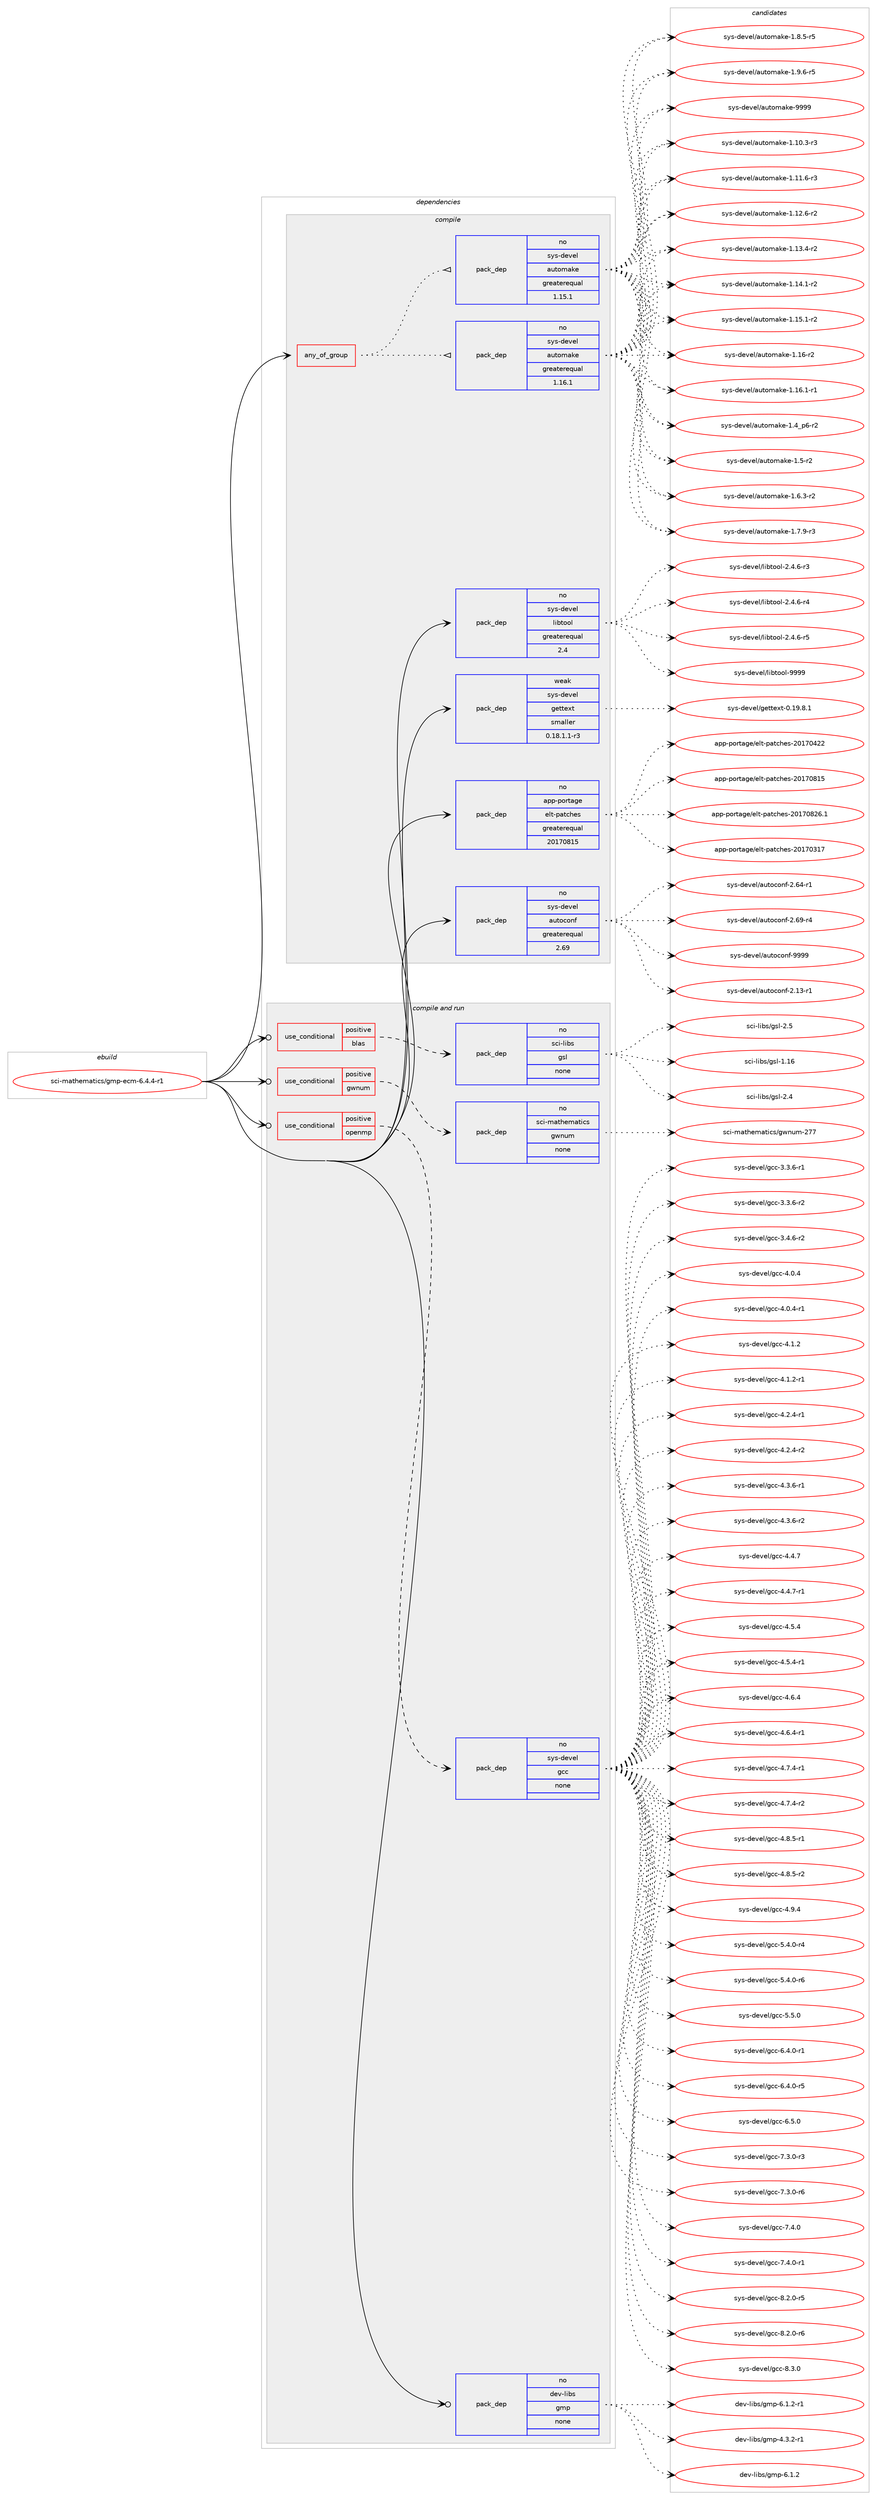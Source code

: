 digraph prolog {

# *************
# Graph options
# *************

newrank=true;
concentrate=true;
compound=true;
graph [rankdir=LR,fontname=Helvetica,fontsize=10,ranksep=1.5];#, ranksep=2.5, nodesep=0.2];
edge  [arrowhead=vee];
node  [fontname=Helvetica,fontsize=10];

# **********
# The ebuild
# **********

subgraph cluster_leftcol {
color=gray;
rank=same;
label=<<i>ebuild</i>>;
id [label="sci-mathematics/gmp-ecm-6.4.4-r1", color=red, width=4, href="../sci-mathematics/gmp-ecm-6.4.4-r1.svg"];
}

# ****************
# The dependencies
# ****************

subgraph cluster_midcol {
color=gray;
label=<<i>dependencies</i>>;
subgraph cluster_compile {
fillcolor="#eeeeee";
style=filled;
label=<<i>compile</i>>;
subgraph any26985 {
dependency1698249 [label=<<TABLE BORDER="0" CELLBORDER="1" CELLSPACING="0" CELLPADDING="4"><TR><TD CELLPADDING="10">any_of_group</TD></TR></TABLE>>, shape=none, color=red];subgraph pack1215891 {
dependency1698250 [label=<<TABLE BORDER="0" CELLBORDER="1" CELLSPACING="0" CELLPADDING="4" WIDTH="220"><TR><TD ROWSPAN="6" CELLPADDING="30">pack_dep</TD></TR><TR><TD WIDTH="110">no</TD></TR><TR><TD>sys-devel</TD></TR><TR><TD>automake</TD></TR><TR><TD>greaterequal</TD></TR><TR><TD>1.16.1</TD></TR></TABLE>>, shape=none, color=blue];
}
dependency1698249:e -> dependency1698250:w [weight=20,style="dotted",arrowhead="oinv"];
subgraph pack1215892 {
dependency1698251 [label=<<TABLE BORDER="0" CELLBORDER="1" CELLSPACING="0" CELLPADDING="4" WIDTH="220"><TR><TD ROWSPAN="6" CELLPADDING="30">pack_dep</TD></TR><TR><TD WIDTH="110">no</TD></TR><TR><TD>sys-devel</TD></TR><TR><TD>automake</TD></TR><TR><TD>greaterequal</TD></TR><TR><TD>1.15.1</TD></TR></TABLE>>, shape=none, color=blue];
}
dependency1698249:e -> dependency1698251:w [weight=20,style="dotted",arrowhead="oinv"];
}
id:e -> dependency1698249:w [weight=20,style="solid",arrowhead="vee"];
subgraph pack1215893 {
dependency1698252 [label=<<TABLE BORDER="0" CELLBORDER="1" CELLSPACING="0" CELLPADDING="4" WIDTH="220"><TR><TD ROWSPAN="6" CELLPADDING="30">pack_dep</TD></TR><TR><TD WIDTH="110">no</TD></TR><TR><TD>app-portage</TD></TR><TR><TD>elt-patches</TD></TR><TR><TD>greaterequal</TD></TR><TR><TD>20170815</TD></TR></TABLE>>, shape=none, color=blue];
}
id:e -> dependency1698252:w [weight=20,style="solid",arrowhead="vee"];
subgraph pack1215894 {
dependency1698253 [label=<<TABLE BORDER="0" CELLBORDER="1" CELLSPACING="0" CELLPADDING="4" WIDTH="220"><TR><TD ROWSPAN="6" CELLPADDING="30">pack_dep</TD></TR><TR><TD WIDTH="110">no</TD></TR><TR><TD>sys-devel</TD></TR><TR><TD>autoconf</TD></TR><TR><TD>greaterequal</TD></TR><TR><TD>2.69</TD></TR></TABLE>>, shape=none, color=blue];
}
id:e -> dependency1698253:w [weight=20,style="solid",arrowhead="vee"];
subgraph pack1215895 {
dependency1698254 [label=<<TABLE BORDER="0" CELLBORDER="1" CELLSPACING="0" CELLPADDING="4" WIDTH="220"><TR><TD ROWSPAN="6" CELLPADDING="30">pack_dep</TD></TR><TR><TD WIDTH="110">no</TD></TR><TR><TD>sys-devel</TD></TR><TR><TD>libtool</TD></TR><TR><TD>greaterequal</TD></TR><TR><TD>2.4</TD></TR></TABLE>>, shape=none, color=blue];
}
id:e -> dependency1698254:w [weight=20,style="solid",arrowhead="vee"];
subgraph pack1215896 {
dependency1698255 [label=<<TABLE BORDER="0" CELLBORDER="1" CELLSPACING="0" CELLPADDING="4" WIDTH="220"><TR><TD ROWSPAN="6" CELLPADDING="30">pack_dep</TD></TR><TR><TD WIDTH="110">weak</TD></TR><TR><TD>sys-devel</TD></TR><TR><TD>gettext</TD></TR><TR><TD>smaller</TD></TR><TR><TD>0.18.1.1-r3</TD></TR></TABLE>>, shape=none, color=blue];
}
id:e -> dependency1698255:w [weight=20,style="solid",arrowhead="vee"];
}
subgraph cluster_compileandrun {
fillcolor="#eeeeee";
style=filled;
label=<<i>compile and run</i>>;
subgraph cond454521 {
dependency1698256 [label=<<TABLE BORDER="0" CELLBORDER="1" CELLSPACING="0" CELLPADDING="4"><TR><TD ROWSPAN="3" CELLPADDING="10">use_conditional</TD></TR><TR><TD>positive</TD></TR><TR><TD>blas</TD></TR></TABLE>>, shape=none, color=red];
subgraph pack1215897 {
dependency1698257 [label=<<TABLE BORDER="0" CELLBORDER="1" CELLSPACING="0" CELLPADDING="4" WIDTH="220"><TR><TD ROWSPAN="6" CELLPADDING="30">pack_dep</TD></TR><TR><TD WIDTH="110">no</TD></TR><TR><TD>sci-libs</TD></TR><TR><TD>gsl</TD></TR><TR><TD>none</TD></TR><TR><TD></TD></TR></TABLE>>, shape=none, color=blue];
}
dependency1698256:e -> dependency1698257:w [weight=20,style="dashed",arrowhead="vee"];
}
id:e -> dependency1698256:w [weight=20,style="solid",arrowhead="odotvee"];
subgraph cond454522 {
dependency1698258 [label=<<TABLE BORDER="0" CELLBORDER="1" CELLSPACING="0" CELLPADDING="4"><TR><TD ROWSPAN="3" CELLPADDING="10">use_conditional</TD></TR><TR><TD>positive</TD></TR><TR><TD>gwnum</TD></TR></TABLE>>, shape=none, color=red];
subgraph pack1215898 {
dependency1698259 [label=<<TABLE BORDER="0" CELLBORDER="1" CELLSPACING="0" CELLPADDING="4" WIDTH="220"><TR><TD ROWSPAN="6" CELLPADDING="30">pack_dep</TD></TR><TR><TD WIDTH="110">no</TD></TR><TR><TD>sci-mathematics</TD></TR><TR><TD>gwnum</TD></TR><TR><TD>none</TD></TR><TR><TD></TD></TR></TABLE>>, shape=none, color=blue];
}
dependency1698258:e -> dependency1698259:w [weight=20,style="dashed",arrowhead="vee"];
}
id:e -> dependency1698258:w [weight=20,style="solid",arrowhead="odotvee"];
subgraph cond454523 {
dependency1698260 [label=<<TABLE BORDER="0" CELLBORDER="1" CELLSPACING="0" CELLPADDING="4"><TR><TD ROWSPAN="3" CELLPADDING="10">use_conditional</TD></TR><TR><TD>positive</TD></TR><TR><TD>openmp</TD></TR></TABLE>>, shape=none, color=red];
subgraph pack1215899 {
dependency1698261 [label=<<TABLE BORDER="0" CELLBORDER="1" CELLSPACING="0" CELLPADDING="4" WIDTH="220"><TR><TD ROWSPAN="6" CELLPADDING="30">pack_dep</TD></TR><TR><TD WIDTH="110">no</TD></TR><TR><TD>sys-devel</TD></TR><TR><TD>gcc</TD></TR><TR><TD>none</TD></TR><TR><TD></TD></TR></TABLE>>, shape=none, color=blue];
}
dependency1698260:e -> dependency1698261:w [weight=20,style="dashed",arrowhead="vee"];
}
id:e -> dependency1698260:w [weight=20,style="solid",arrowhead="odotvee"];
subgraph pack1215900 {
dependency1698262 [label=<<TABLE BORDER="0" CELLBORDER="1" CELLSPACING="0" CELLPADDING="4" WIDTH="220"><TR><TD ROWSPAN="6" CELLPADDING="30">pack_dep</TD></TR><TR><TD WIDTH="110">no</TD></TR><TR><TD>dev-libs</TD></TR><TR><TD>gmp</TD></TR><TR><TD>none</TD></TR><TR><TD></TD></TR></TABLE>>, shape=none, color=blue];
}
id:e -> dependency1698262:w [weight=20,style="solid",arrowhead="odotvee"];
}
subgraph cluster_run {
fillcolor="#eeeeee";
style=filled;
label=<<i>run</i>>;
}
}

# **************
# The candidates
# **************

subgraph cluster_choices {
rank=same;
color=gray;
label=<<i>candidates</i>>;

subgraph choice1215891 {
color=black;
nodesep=1;
choice11512111545100101118101108479711711611110997107101454946494846514511451 [label="sys-devel/automake-1.10.3-r3", color=red, width=4,href="../sys-devel/automake-1.10.3-r3.svg"];
choice11512111545100101118101108479711711611110997107101454946494946544511451 [label="sys-devel/automake-1.11.6-r3", color=red, width=4,href="../sys-devel/automake-1.11.6-r3.svg"];
choice11512111545100101118101108479711711611110997107101454946495046544511450 [label="sys-devel/automake-1.12.6-r2", color=red, width=4,href="../sys-devel/automake-1.12.6-r2.svg"];
choice11512111545100101118101108479711711611110997107101454946495146524511450 [label="sys-devel/automake-1.13.4-r2", color=red, width=4,href="../sys-devel/automake-1.13.4-r2.svg"];
choice11512111545100101118101108479711711611110997107101454946495246494511450 [label="sys-devel/automake-1.14.1-r2", color=red, width=4,href="../sys-devel/automake-1.14.1-r2.svg"];
choice11512111545100101118101108479711711611110997107101454946495346494511450 [label="sys-devel/automake-1.15.1-r2", color=red, width=4,href="../sys-devel/automake-1.15.1-r2.svg"];
choice1151211154510010111810110847971171161111099710710145494649544511450 [label="sys-devel/automake-1.16-r2", color=red, width=4,href="../sys-devel/automake-1.16-r2.svg"];
choice11512111545100101118101108479711711611110997107101454946495446494511449 [label="sys-devel/automake-1.16.1-r1", color=red, width=4,href="../sys-devel/automake-1.16.1-r1.svg"];
choice115121115451001011181011084797117116111109971071014549465295112544511450 [label="sys-devel/automake-1.4_p6-r2", color=red, width=4,href="../sys-devel/automake-1.4_p6-r2.svg"];
choice11512111545100101118101108479711711611110997107101454946534511450 [label="sys-devel/automake-1.5-r2", color=red, width=4,href="../sys-devel/automake-1.5-r2.svg"];
choice115121115451001011181011084797117116111109971071014549465446514511450 [label="sys-devel/automake-1.6.3-r2", color=red, width=4,href="../sys-devel/automake-1.6.3-r2.svg"];
choice115121115451001011181011084797117116111109971071014549465546574511451 [label="sys-devel/automake-1.7.9-r3", color=red, width=4,href="../sys-devel/automake-1.7.9-r3.svg"];
choice115121115451001011181011084797117116111109971071014549465646534511453 [label="sys-devel/automake-1.8.5-r5", color=red, width=4,href="../sys-devel/automake-1.8.5-r5.svg"];
choice115121115451001011181011084797117116111109971071014549465746544511453 [label="sys-devel/automake-1.9.6-r5", color=red, width=4,href="../sys-devel/automake-1.9.6-r5.svg"];
choice115121115451001011181011084797117116111109971071014557575757 [label="sys-devel/automake-9999", color=red, width=4,href="../sys-devel/automake-9999.svg"];
dependency1698250:e -> choice11512111545100101118101108479711711611110997107101454946494846514511451:w [style=dotted,weight="100"];
dependency1698250:e -> choice11512111545100101118101108479711711611110997107101454946494946544511451:w [style=dotted,weight="100"];
dependency1698250:e -> choice11512111545100101118101108479711711611110997107101454946495046544511450:w [style=dotted,weight="100"];
dependency1698250:e -> choice11512111545100101118101108479711711611110997107101454946495146524511450:w [style=dotted,weight="100"];
dependency1698250:e -> choice11512111545100101118101108479711711611110997107101454946495246494511450:w [style=dotted,weight="100"];
dependency1698250:e -> choice11512111545100101118101108479711711611110997107101454946495346494511450:w [style=dotted,weight="100"];
dependency1698250:e -> choice1151211154510010111810110847971171161111099710710145494649544511450:w [style=dotted,weight="100"];
dependency1698250:e -> choice11512111545100101118101108479711711611110997107101454946495446494511449:w [style=dotted,weight="100"];
dependency1698250:e -> choice115121115451001011181011084797117116111109971071014549465295112544511450:w [style=dotted,weight="100"];
dependency1698250:e -> choice11512111545100101118101108479711711611110997107101454946534511450:w [style=dotted,weight="100"];
dependency1698250:e -> choice115121115451001011181011084797117116111109971071014549465446514511450:w [style=dotted,weight="100"];
dependency1698250:e -> choice115121115451001011181011084797117116111109971071014549465546574511451:w [style=dotted,weight="100"];
dependency1698250:e -> choice115121115451001011181011084797117116111109971071014549465646534511453:w [style=dotted,weight="100"];
dependency1698250:e -> choice115121115451001011181011084797117116111109971071014549465746544511453:w [style=dotted,weight="100"];
dependency1698250:e -> choice115121115451001011181011084797117116111109971071014557575757:w [style=dotted,weight="100"];
}
subgraph choice1215892 {
color=black;
nodesep=1;
choice11512111545100101118101108479711711611110997107101454946494846514511451 [label="sys-devel/automake-1.10.3-r3", color=red, width=4,href="../sys-devel/automake-1.10.3-r3.svg"];
choice11512111545100101118101108479711711611110997107101454946494946544511451 [label="sys-devel/automake-1.11.6-r3", color=red, width=4,href="../sys-devel/automake-1.11.6-r3.svg"];
choice11512111545100101118101108479711711611110997107101454946495046544511450 [label="sys-devel/automake-1.12.6-r2", color=red, width=4,href="../sys-devel/automake-1.12.6-r2.svg"];
choice11512111545100101118101108479711711611110997107101454946495146524511450 [label="sys-devel/automake-1.13.4-r2", color=red, width=4,href="../sys-devel/automake-1.13.4-r2.svg"];
choice11512111545100101118101108479711711611110997107101454946495246494511450 [label="sys-devel/automake-1.14.1-r2", color=red, width=4,href="../sys-devel/automake-1.14.1-r2.svg"];
choice11512111545100101118101108479711711611110997107101454946495346494511450 [label="sys-devel/automake-1.15.1-r2", color=red, width=4,href="../sys-devel/automake-1.15.1-r2.svg"];
choice1151211154510010111810110847971171161111099710710145494649544511450 [label="sys-devel/automake-1.16-r2", color=red, width=4,href="../sys-devel/automake-1.16-r2.svg"];
choice11512111545100101118101108479711711611110997107101454946495446494511449 [label="sys-devel/automake-1.16.1-r1", color=red, width=4,href="../sys-devel/automake-1.16.1-r1.svg"];
choice115121115451001011181011084797117116111109971071014549465295112544511450 [label="sys-devel/automake-1.4_p6-r2", color=red, width=4,href="../sys-devel/automake-1.4_p6-r2.svg"];
choice11512111545100101118101108479711711611110997107101454946534511450 [label="sys-devel/automake-1.5-r2", color=red, width=4,href="../sys-devel/automake-1.5-r2.svg"];
choice115121115451001011181011084797117116111109971071014549465446514511450 [label="sys-devel/automake-1.6.3-r2", color=red, width=4,href="../sys-devel/automake-1.6.3-r2.svg"];
choice115121115451001011181011084797117116111109971071014549465546574511451 [label="sys-devel/automake-1.7.9-r3", color=red, width=4,href="../sys-devel/automake-1.7.9-r3.svg"];
choice115121115451001011181011084797117116111109971071014549465646534511453 [label="sys-devel/automake-1.8.5-r5", color=red, width=4,href="../sys-devel/automake-1.8.5-r5.svg"];
choice115121115451001011181011084797117116111109971071014549465746544511453 [label="sys-devel/automake-1.9.6-r5", color=red, width=4,href="../sys-devel/automake-1.9.6-r5.svg"];
choice115121115451001011181011084797117116111109971071014557575757 [label="sys-devel/automake-9999", color=red, width=4,href="../sys-devel/automake-9999.svg"];
dependency1698251:e -> choice11512111545100101118101108479711711611110997107101454946494846514511451:w [style=dotted,weight="100"];
dependency1698251:e -> choice11512111545100101118101108479711711611110997107101454946494946544511451:w [style=dotted,weight="100"];
dependency1698251:e -> choice11512111545100101118101108479711711611110997107101454946495046544511450:w [style=dotted,weight="100"];
dependency1698251:e -> choice11512111545100101118101108479711711611110997107101454946495146524511450:w [style=dotted,weight="100"];
dependency1698251:e -> choice11512111545100101118101108479711711611110997107101454946495246494511450:w [style=dotted,weight="100"];
dependency1698251:e -> choice11512111545100101118101108479711711611110997107101454946495346494511450:w [style=dotted,weight="100"];
dependency1698251:e -> choice1151211154510010111810110847971171161111099710710145494649544511450:w [style=dotted,weight="100"];
dependency1698251:e -> choice11512111545100101118101108479711711611110997107101454946495446494511449:w [style=dotted,weight="100"];
dependency1698251:e -> choice115121115451001011181011084797117116111109971071014549465295112544511450:w [style=dotted,weight="100"];
dependency1698251:e -> choice11512111545100101118101108479711711611110997107101454946534511450:w [style=dotted,weight="100"];
dependency1698251:e -> choice115121115451001011181011084797117116111109971071014549465446514511450:w [style=dotted,weight="100"];
dependency1698251:e -> choice115121115451001011181011084797117116111109971071014549465546574511451:w [style=dotted,weight="100"];
dependency1698251:e -> choice115121115451001011181011084797117116111109971071014549465646534511453:w [style=dotted,weight="100"];
dependency1698251:e -> choice115121115451001011181011084797117116111109971071014549465746544511453:w [style=dotted,weight="100"];
dependency1698251:e -> choice115121115451001011181011084797117116111109971071014557575757:w [style=dotted,weight="100"];
}
subgraph choice1215893 {
color=black;
nodesep=1;
choice97112112451121111141169710310147101108116451129711699104101115455048495548514955 [label="app-portage/elt-patches-20170317", color=red, width=4,href="../app-portage/elt-patches-20170317.svg"];
choice97112112451121111141169710310147101108116451129711699104101115455048495548525050 [label="app-portage/elt-patches-20170422", color=red, width=4,href="../app-portage/elt-patches-20170422.svg"];
choice97112112451121111141169710310147101108116451129711699104101115455048495548564953 [label="app-portage/elt-patches-20170815", color=red, width=4,href="../app-portage/elt-patches-20170815.svg"];
choice971121124511211111411697103101471011081164511297116991041011154550484955485650544649 [label="app-portage/elt-patches-20170826.1", color=red, width=4,href="../app-portage/elt-patches-20170826.1.svg"];
dependency1698252:e -> choice97112112451121111141169710310147101108116451129711699104101115455048495548514955:w [style=dotted,weight="100"];
dependency1698252:e -> choice97112112451121111141169710310147101108116451129711699104101115455048495548525050:w [style=dotted,weight="100"];
dependency1698252:e -> choice97112112451121111141169710310147101108116451129711699104101115455048495548564953:w [style=dotted,weight="100"];
dependency1698252:e -> choice971121124511211111411697103101471011081164511297116991041011154550484955485650544649:w [style=dotted,weight="100"];
}
subgraph choice1215894 {
color=black;
nodesep=1;
choice1151211154510010111810110847971171161119911111010245504649514511449 [label="sys-devel/autoconf-2.13-r1", color=red, width=4,href="../sys-devel/autoconf-2.13-r1.svg"];
choice1151211154510010111810110847971171161119911111010245504654524511449 [label="sys-devel/autoconf-2.64-r1", color=red, width=4,href="../sys-devel/autoconf-2.64-r1.svg"];
choice1151211154510010111810110847971171161119911111010245504654574511452 [label="sys-devel/autoconf-2.69-r4", color=red, width=4,href="../sys-devel/autoconf-2.69-r4.svg"];
choice115121115451001011181011084797117116111991111101024557575757 [label="sys-devel/autoconf-9999", color=red, width=4,href="../sys-devel/autoconf-9999.svg"];
dependency1698253:e -> choice1151211154510010111810110847971171161119911111010245504649514511449:w [style=dotted,weight="100"];
dependency1698253:e -> choice1151211154510010111810110847971171161119911111010245504654524511449:w [style=dotted,weight="100"];
dependency1698253:e -> choice1151211154510010111810110847971171161119911111010245504654574511452:w [style=dotted,weight="100"];
dependency1698253:e -> choice115121115451001011181011084797117116111991111101024557575757:w [style=dotted,weight="100"];
}
subgraph choice1215895 {
color=black;
nodesep=1;
choice1151211154510010111810110847108105981161111111084550465246544511451 [label="sys-devel/libtool-2.4.6-r3", color=red, width=4,href="../sys-devel/libtool-2.4.6-r3.svg"];
choice1151211154510010111810110847108105981161111111084550465246544511452 [label="sys-devel/libtool-2.4.6-r4", color=red, width=4,href="../sys-devel/libtool-2.4.6-r4.svg"];
choice1151211154510010111810110847108105981161111111084550465246544511453 [label="sys-devel/libtool-2.4.6-r5", color=red, width=4,href="../sys-devel/libtool-2.4.6-r5.svg"];
choice1151211154510010111810110847108105981161111111084557575757 [label="sys-devel/libtool-9999", color=red, width=4,href="../sys-devel/libtool-9999.svg"];
dependency1698254:e -> choice1151211154510010111810110847108105981161111111084550465246544511451:w [style=dotted,weight="100"];
dependency1698254:e -> choice1151211154510010111810110847108105981161111111084550465246544511452:w [style=dotted,weight="100"];
dependency1698254:e -> choice1151211154510010111810110847108105981161111111084550465246544511453:w [style=dotted,weight="100"];
dependency1698254:e -> choice1151211154510010111810110847108105981161111111084557575757:w [style=dotted,weight="100"];
}
subgraph choice1215896 {
color=black;
nodesep=1;
choice1151211154510010111810110847103101116116101120116454846495746564649 [label="sys-devel/gettext-0.19.8.1", color=red, width=4,href="../sys-devel/gettext-0.19.8.1.svg"];
dependency1698255:e -> choice1151211154510010111810110847103101116116101120116454846495746564649:w [style=dotted,weight="100"];
}
subgraph choice1215897 {
color=black;
nodesep=1;
choice115991054510810598115471031151084549464954 [label="sci-libs/gsl-1.16", color=red, width=4,href="../sci-libs/gsl-1.16.svg"];
choice1159910545108105981154710311510845504652 [label="sci-libs/gsl-2.4", color=red, width=4,href="../sci-libs/gsl-2.4.svg"];
choice1159910545108105981154710311510845504653 [label="sci-libs/gsl-2.5", color=red, width=4,href="../sci-libs/gsl-2.5.svg"];
dependency1698257:e -> choice115991054510810598115471031151084549464954:w [style=dotted,weight="100"];
dependency1698257:e -> choice1159910545108105981154710311510845504652:w [style=dotted,weight="100"];
dependency1698257:e -> choice1159910545108105981154710311510845504653:w [style=dotted,weight="100"];
}
subgraph choice1215898 {
color=black;
nodesep=1;
choice11599105451099711610410110997116105991154710311911011710945505555 [label="sci-mathematics/gwnum-277", color=red, width=4,href="../sci-mathematics/gwnum-277.svg"];
dependency1698259:e -> choice11599105451099711610410110997116105991154710311911011710945505555:w [style=dotted,weight="100"];
}
subgraph choice1215899 {
color=black;
nodesep=1;
choice115121115451001011181011084710399994551465146544511449 [label="sys-devel/gcc-3.3.6-r1", color=red, width=4,href="../sys-devel/gcc-3.3.6-r1.svg"];
choice115121115451001011181011084710399994551465146544511450 [label="sys-devel/gcc-3.3.6-r2", color=red, width=4,href="../sys-devel/gcc-3.3.6-r2.svg"];
choice115121115451001011181011084710399994551465246544511450 [label="sys-devel/gcc-3.4.6-r2", color=red, width=4,href="../sys-devel/gcc-3.4.6-r2.svg"];
choice11512111545100101118101108471039999455246484652 [label="sys-devel/gcc-4.0.4", color=red, width=4,href="../sys-devel/gcc-4.0.4.svg"];
choice115121115451001011181011084710399994552464846524511449 [label="sys-devel/gcc-4.0.4-r1", color=red, width=4,href="../sys-devel/gcc-4.0.4-r1.svg"];
choice11512111545100101118101108471039999455246494650 [label="sys-devel/gcc-4.1.2", color=red, width=4,href="../sys-devel/gcc-4.1.2.svg"];
choice115121115451001011181011084710399994552464946504511449 [label="sys-devel/gcc-4.1.2-r1", color=red, width=4,href="../sys-devel/gcc-4.1.2-r1.svg"];
choice115121115451001011181011084710399994552465046524511449 [label="sys-devel/gcc-4.2.4-r1", color=red, width=4,href="../sys-devel/gcc-4.2.4-r1.svg"];
choice115121115451001011181011084710399994552465046524511450 [label="sys-devel/gcc-4.2.4-r2", color=red, width=4,href="../sys-devel/gcc-4.2.4-r2.svg"];
choice115121115451001011181011084710399994552465146544511449 [label="sys-devel/gcc-4.3.6-r1", color=red, width=4,href="../sys-devel/gcc-4.3.6-r1.svg"];
choice115121115451001011181011084710399994552465146544511450 [label="sys-devel/gcc-4.3.6-r2", color=red, width=4,href="../sys-devel/gcc-4.3.6-r2.svg"];
choice11512111545100101118101108471039999455246524655 [label="sys-devel/gcc-4.4.7", color=red, width=4,href="../sys-devel/gcc-4.4.7.svg"];
choice115121115451001011181011084710399994552465246554511449 [label="sys-devel/gcc-4.4.7-r1", color=red, width=4,href="../sys-devel/gcc-4.4.7-r1.svg"];
choice11512111545100101118101108471039999455246534652 [label="sys-devel/gcc-4.5.4", color=red, width=4,href="../sys-devel/gcc-4.5.4.svg"];
choice115121115451001011181011084710399994552465346524511449 [label="sys-devel/gcc-4.5.4-r1", color=red, width=4,href="../sys-devel/gcc-4.5.4-r1.svg"];
choice11512111545100101118101108471039999455246544652 [label="sys-devel/gcc-4.6.4", color=red, width=4,href="../sys-devel/gcc-4.6.4.svg"];
choice115121115451001011181011084710399994552465446524511449 [label="sys-devel/gcc-4.6.4-r1", color=red, width=4,href="../sys-devel/gcc-4.6.4-r1.svg"];
choice115121115451001011181011084710399994552465546524511449 [label="sys-devel/gcc-4.7.4-r1", color=red, width=4,href="../sys-devel/gcc-4.7.4-r1.svg"];
choice115121115451001011181011084710399994552465546524511450 [label="sys-devel/gcc-4.7.4-r2", color=red, width=4,href="../sys-devel/gcc-4.7.4-r2.svg"];
choice115121115451001011181011084710399994552465646534511449 [label="sys-devel/gcc-4.8.5-r1", color=red, width=4,href="../sys-devel/gcc-4.8.5-r1.svg"];
choice115121115451001011181011084710399994552465646534511450 [label="sys-devel/gcc-4.8.5-r2", color=red, width=4,href="../sys-devel/gcc-4.8.5-r2.svg"];
choice11512111545100101118101108471039999455246574652 [label="sys-devel/gcc-4.9.4", color=red, width=4,href="../sys-devel/gcc-4.9.4.svg"];
choice115121115451001011181011084710399994553465246484511452 [label="sys-devel/gcc-5.4.0-r4", color=red, width=4,href="../sys-devel/gcc-5.4.0-r4.svg"];
choice115121115451001011181011084710399994553465246484511454 [label="sys-devel/gcc-5.4.0-r6", color=red, width=4,href="../sys-devel/gcc-5.4.0-r6.svg"];
choice11512111545100101118101108471039999455346534648 [label="sys-devel/gcc-5.5.0", color=red, width=4,href="../sys-devel/gcc-5.5.0.svg"];
choice115121115451001011181011084710399994554465246484511449 [label="sys-devel/gcc-6.4.0-r1", color=red, width=4,href="../sys-devel/gcc-6.4.0-r1.svg"];
choice115121115451001011181011084710399994554465246484511453 [label="sys-devel/gcc-6.4.0-r5", color=red, width=4,href="../sys-devel/gcc-6.4.0-r5.svg"];
choice11512111545100101118101108471039999455446534648 [label="sys-devel/gcc-6.5.0", color=red, width=4,href="../sys-devel/gcc-6.5.0.svg"];
choice115121115451001011181011084710399994555465146484511451 [label="sys-devel/gcc-7.3.0-r3", color=red, width=4,href="../sys-devel/gcc-7.3.0-r3.svg"];
choice115121115451001011181011084710399994555465146484511454 [label="sys-devel/gcc-7.3.0-r6", color=red, width=4,href="../sys-devel/gcc-7.3.0-r6.svg"];
choice11512111545100101118101108471039999455546524648 [label="sys-devel/gcc-7.4.0", color=red, width=4,href="../sys-devel/gcc-7.4.0.svg"];
choice115121115451001011181011084710399994555465246484511449 [label="sys-devel/gcc-7.4.0-r1", color=red, width=4,href="../sys-devel/gcc-7.4.0-r1.svg"];
choice115121115451001011181011084710399994556465046484511453 [label="sys-devel/gcc-8.2.0-r5", color=red, width=4,href="../sys-devel/gcc-8.2.0-r5.svg"];
choice115121115451001011181011084710399994556465046484511454 [label="sys-devel/gcc-8.2.0-r6", color=red, width=4,href="../sys-devel/gcc-8.2.0-r6.svg"];
choice11512111545100101118101108471039999455646514648 [label="sys-devel/gcc-8.3.0", color=red, width=4,href="../sys-devel/gcc-8.3.0.svg"];
dependency1698261:e -> choice115121115451001011181011084710399994551465146544511449:w [style=dotted,weight="100"];
dependency1698261:e -> choice115121115451001011181011084710399994551465146544511450:w [style=dotted,weight="100"];
dependency1698261:e -> choice115121115451001011181011084710399994551465246544511450:w [style=dotted,weight="100"];
dependency1698261:e -> choice11512111545100101118101108471039999455246484652:w [style=dotted,weight="100"];
dependency1698261:e -> choice115121115451001011181011084710399994552464846524511449:w [style=dotted,weight="100"];
dependency1698261:e -> choice11512111545100101118101108471039999455246494650:w [style=dotted,weight="100"];
dependency1698261:e -> choice115121115451001011181011084710399994552464946504511449:w [style=dotted,weight="100"];
dependency1698261:e -> choice115121115451001011181011084710399994552465046524511449:w [style=dotted,weight="100"];
dependency1698261:e -> choice115121115451001011181011084710399994552465046524511450:w [style=dotted,weight="100"];
dependency1698261:e -> choice115121115451001011181011084710399994552465146544511449:w [style=dotted,weight="100"];
dependency1698261:e -> choice115121115451001011181011084710399994552465146544511450:w [style=dotted,weight="100"];
dependency1698261:e -> choice11512111545100101118101108471039999455246524655:w [style=dotted,weight="100"];
dependency1698261:e -> choice115121115451001011181011084710399994552465246554511449:w [style=dotted,weight="100"];
dependency1698261:e -> choice11512111545100101118101108471039999455246534652:w [style=dotted,weight="100"];
dependency1698261:e -> choice115121115451001011181011084710399994552465346524511449:w [style=dotted,weight="100"];
dependency1698261:e -> choice11512111545100101118101108471039999455246544652:w [style=dotted,weight="100"];
dependency1698261:e -> choice115121115451001011181011084710399994552465446524511449:w [style=dotted,weight="100"];
dependency1698261:e -> choice115121115451001011181011084710399994552465546524511449:w [style=dotted,weight="100"];
dependency1698261:e -> choice115121115451001011181011084710399994552465546524511450:w [style=dotted,weight="100"];
dependency1698261:e -> choice115121115451001011181011084710399994552465646534511449:w [style=dotted,weight="100"];
dependency1698261:e -> choice115121115451001011181011084710399994552465646534511450:w [style=dotted,weight="100"];
dependency1698261:e -> choice11512111545100101118101108471039999455246574652:w [style=dotted,weight="100"];
dependency1698261:e -> choice115121115451001011181011084710399994553465246484511452:w [style=dotted,weight="100"];
dependency1698261:e -> choice115121115451001011181011084710399994553465246484511454:w [style=dotted,weight="100"];
dependency1698261:e -> choice11512111545100101118101108471039999455346534648:w [style=dotted,weight="100"];
dependency1698261:e -> choice115121115451001011181011084710399994554465246484511449:w [style=dotted,weight="100"];
dependency1698261:e -> choice115121115451001011181011084710399994554465246484511453:w [style=dotted,weight="100"];
dependency1698261:e -> choice11512111545100101118101108471039999455446534648:w [style=dotted,weight="100"];
dependency1698261:e -> choice115121115451001011181011084710399994555465146484511451:w [style=dotted,weight="100"];
dependency1698261:e -> choice115121115451001011181011084710399994555465146484511454:w [style=dotted,weight="100"];
dependency1698261:e -> choice11512111545100101118101108471039999455546524648:w [style=dotted,weight="100"];
dependency1698261:e -> choice115121115451001011181011084710399994555465246484511449:w [style=dotted,weight="100"];
dependency1698261:e -> choice115121115451001011181011084710399994556465046484511453:w [style=dotted,weight="100"];
dependency1698261:e -> choice115121115451001011181011084710399994556465046484511454:w [style=dotted,weight="100"];
dependency1698261:e -> choice11512111545100101118101108471039999455646514648:w [style=dotted,weight="100"];
}
subgraph choice1215900 {
color=black;
nodesep=1;
choice1001011184510810598115471031091124552465146504511449 [label="dev-libs/gmp-4.3.2-r1", color=red, width=4,href="../dev-libs/gmp-4.3.2-r1.svg"];
choice100101118451081059811547103109112455446494650 [label="dev-libs/gmp-6.1.2", color=red, width=4,href="../dev-libs/gmp-6.1.2.svg"];
choice1001011184510810598115471031091124554464946504511449 [label="dev-libs/gmp-6.1.2-r1", color=red, width=4,href="../dev-libs/gmp-6.1.2-r1.svg"];
dependency1698262:e -> choice1001011184510810598115471031091124552465146504511449:w [style=dotted,weight="100"];
dependency1698262:e -> choice100101118451081059811547103109112455446494650:w [style=dotted,weight="100"];
dependency1698262:e -> choice1001011184510810598115471031091124554464946504511449:w [style=dotted,weight="100"];
}
}

}
